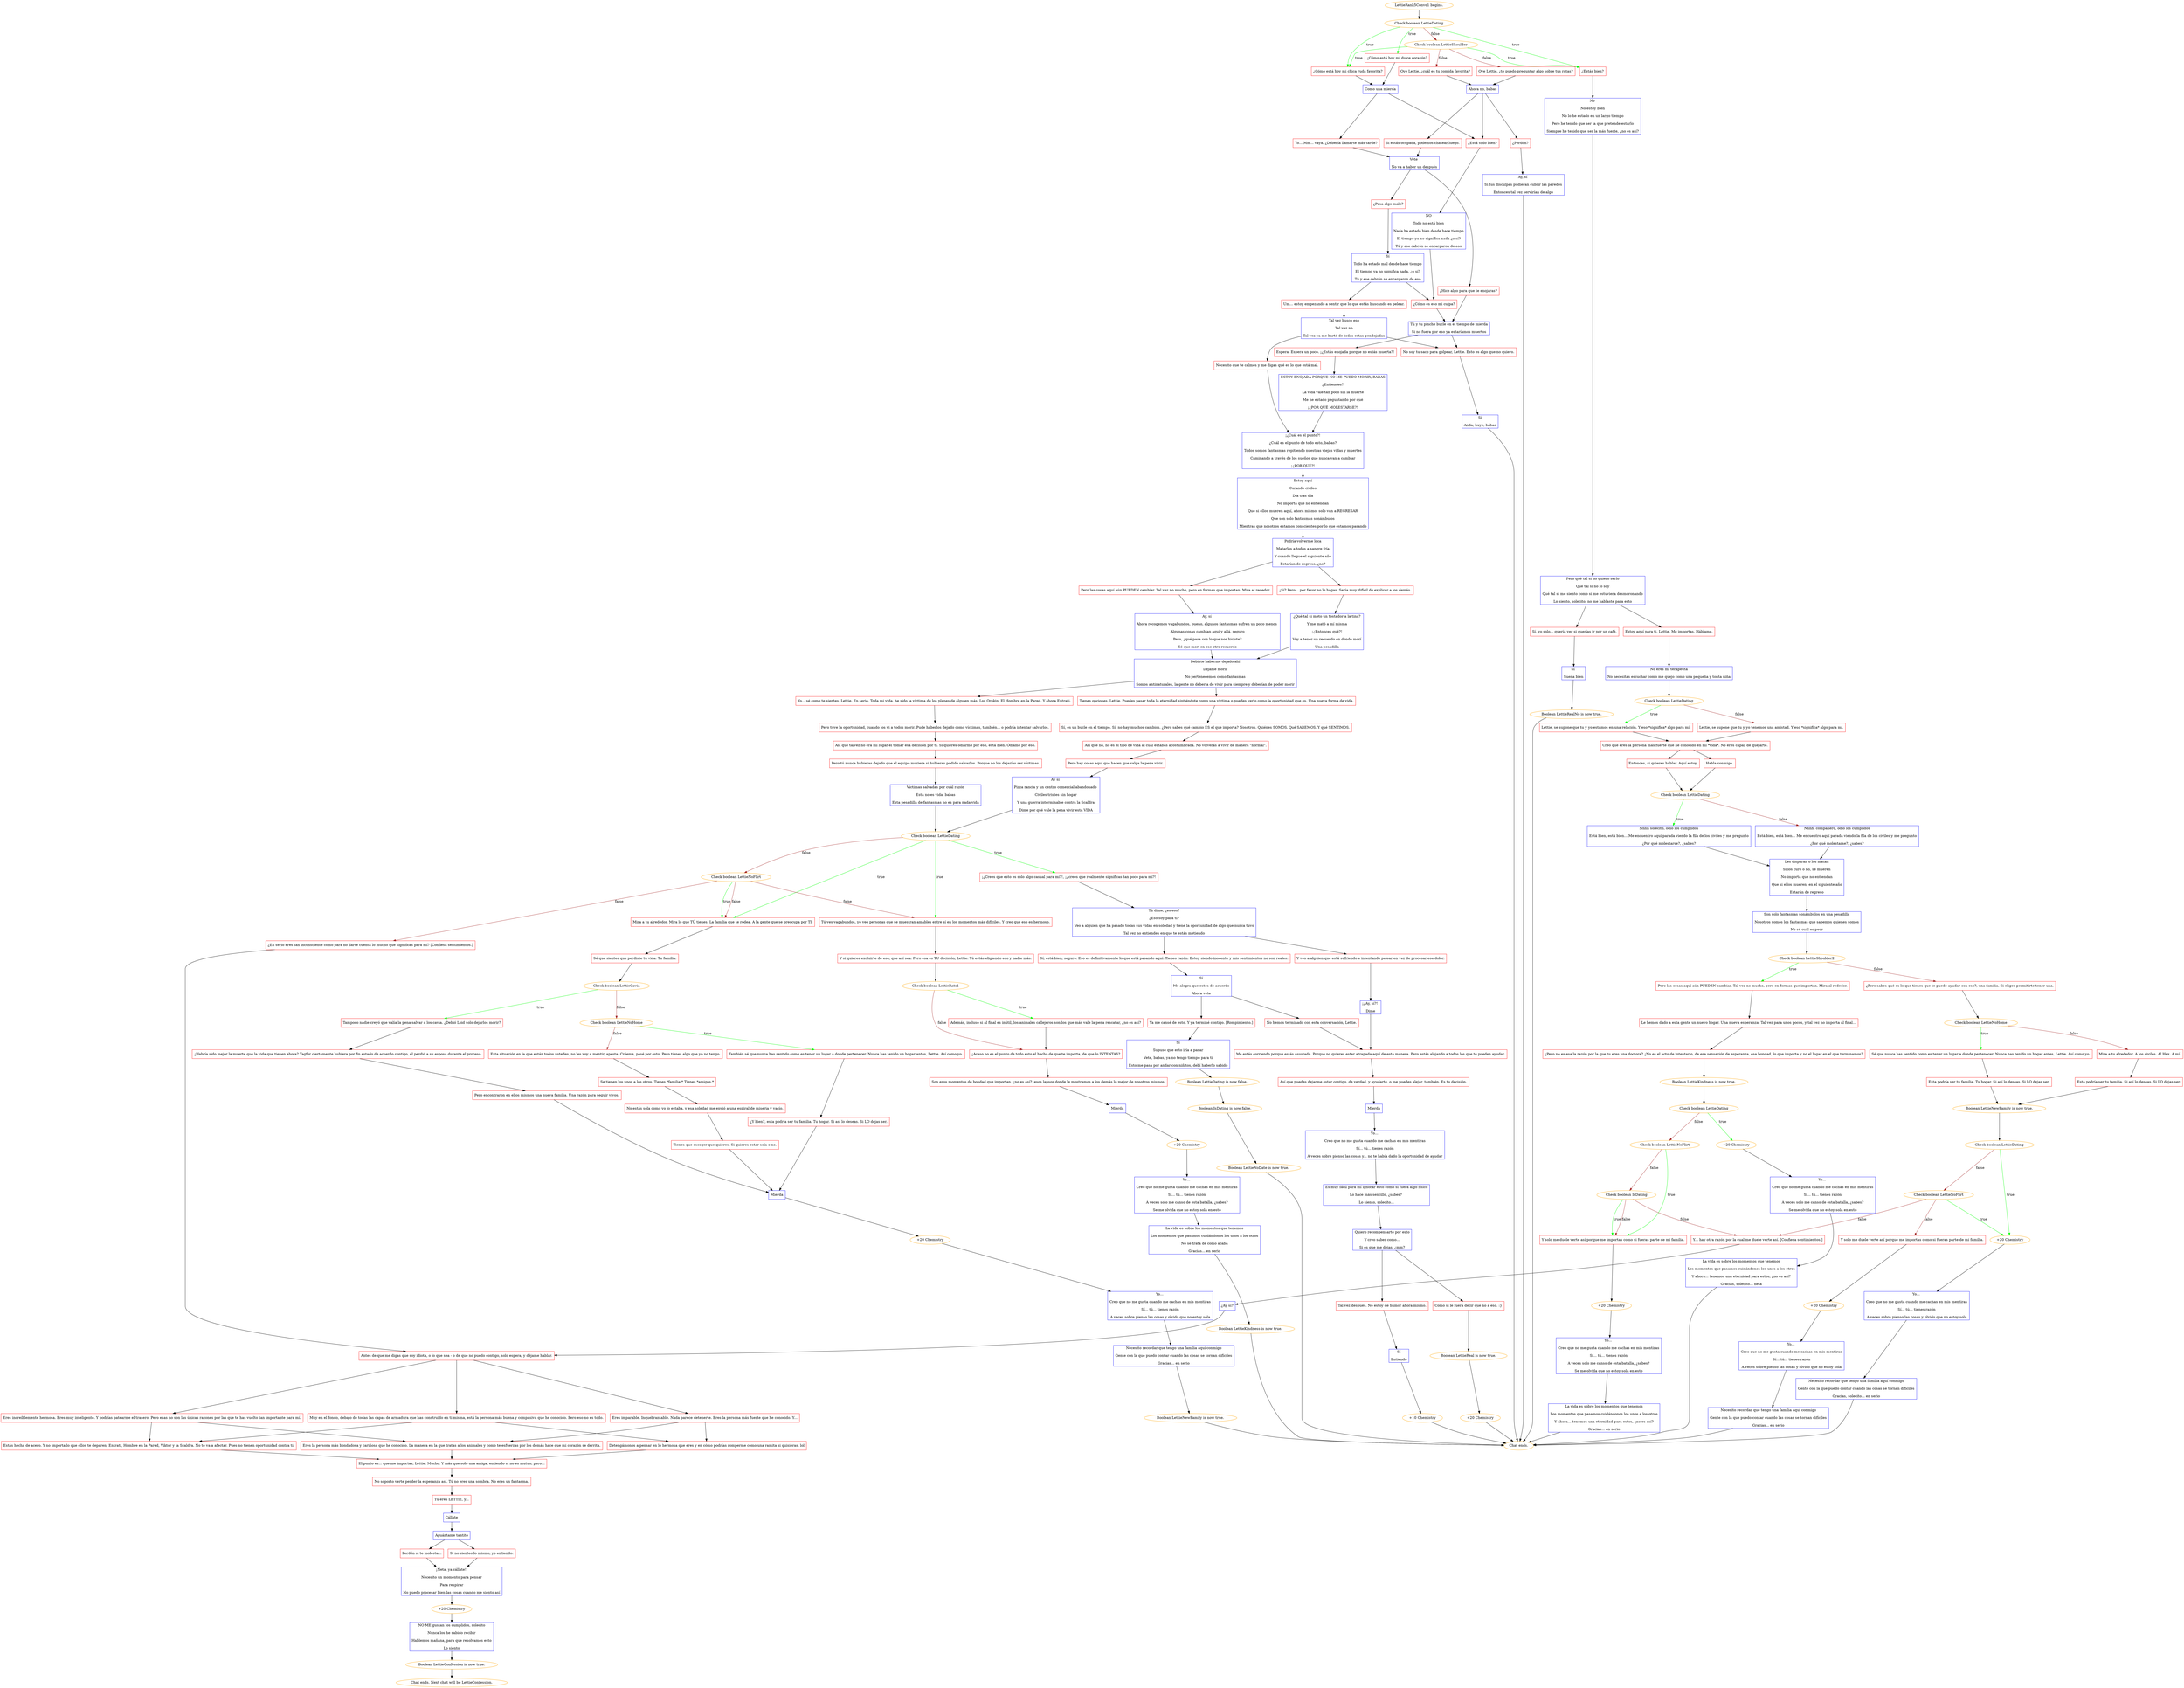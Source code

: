 digraph {
	"LettieRank5Convo1 begins." [color=orange];
		"LettieRank5Convo1 begins." -> j1469346148;
	j1469346148 [label="Check boolean LettieDating",color=orange];
		j1469346148 -> j618866001 [label=true,color=green];
		j1469346148 -> j2268188301 [label=true,color=green];
		j1469346148 -> j3369756440 [label=true,color=green];
		j1469346148 -> j3933229792 [label=false,color=brown];
	j618866001 [label="¿Estás bien?",shape=box,color=red];
		j618866001 -> j755593191;
	j2268188301 [label="¿Cómo está hoy mi dulce corazón?",shape=box,color=red];
		j2268188301 -> j287321199;
	j3369756440 [label="¿Cómo está hoy mi chica ruda favorita?",shape=box,color=red];
		j3369756440 -> j287321199;
	j3933229792 [label="Check boolean LettieShoulder",color=orange];
		j3933229792 -> j618866001 [label=true,color=green];
		j3933229792 -> j3369756440 [label=true,color=green];
		j3933229792 -> j872989841 [label=false,color=brown];
		j3933229792 -> j2835373270 [label=false,color=brown];
	j755593191 [label="No 
No estoy bien
No lo he estado en un largo tiempo
Pero he tenido que ser la que pretende estarlo
Siempre he tenido que ser la más fuerte, ¿no es así?",shape=box,color=blue];
		j755593191 -> j1192063102;
	j287321199 [label="Como una mierda",shape=box,color=blue];
		j287321199 -> j1544081501;
		j287321199 -> j3869028441;
	j872989841 [label="Oye Lettie, ¿te puedo preguntar algo sobre tus ratas?",shape=box,color=red];
		j872989841 -> j1971587673;
	j2835373270 [label="Oye Lettie, ¿cuál es tu comida favorita?",shape=box,color=red];
		j2835373270 -> j1971587673;
	j1192063102 [label="Pero qué tal si no quiero serlo
Qué tal si no lo soy
Qué tal si me siento como si me estuviera desmoronando
Lo siento, solecito, no me hablaste para esto",shape=box,color=blue];
		j1192063102 -> j3463655830;
		j1192063102 -> j1669482305;
	j1544081501 [label="¿Está todo bien?",shape=box,color=red];
		j1544081501 -> j31661228;
	j3869028441 [label="Yo... Mm... vaya. ¿Debería llamarte más tarde?",shape=box,color=red];
		j3869028441 -> j3834744128;
	j1971587673 [label="Ahora no, babas",shape=box,color=blue];
		j1971587673 -> j1544081501;
		j1971587673 -> j900553891;
		j1971587673 -> j904321624;
	j3463655830 [label="Sí, yo solo... quería ver si querías ir por un café.",shape=box,color=red];
		j3463655830 -> j2334854879;
	j1669482305 [label="Estoy aquí para ti, Lettie. Me importas. Háblame.",shape=box,color=red];
		j1669482305 -> j4024789780;
	j31661228 [label="NO
Todo no está bien
Nada ha estado bien desde hace tiempo
El tiempo ya no significa nada ¿o sí?
Tú y ese cabrón se encargaron de eso",shape=box,color=blue];
		j31661228 -> j2613126818;
	j3834744128 [label="Vete 
No va a haber un después",shape=box,color=blue];
		j3834744128 -> j649246033;
		j3834744128 -> j2115993229;
	j900553891 [label="Si estás ocupada, podemos chatear luego.",shape=box,color=red];
		j900553891 -> j3834744128;
	j904321624 [label="¿Perdón?",shape=box,color=red];
		j904321624 -> j3497003822;
	j2334854879 [label="Sí 
Suena bien",shape=box,color=blue];
		j2334854879 -> j1195005912;
	j4024789780 [label="No eres mi terapeuta
No necesitas escuchar como me quejo como una pequeña y tonta niña",shape=box,color=blue];
		j4024789780 -> j3717407868;
	j2613126818 [label="¿Cómo es eso mi culpa?",shape=box,color=red];
		j2613126818 -> j4260212440;
	j649246033 [label="¿Hice algo para que te enojaras?",shape=box,color=red];
		j649246033 -> j4260212440;
	j2115993229 [label="¿Pasa algo malo?",shape=box,color=red];
		j2115993229 -> j3692620238;
	j3497003822 [label="Ay, sí 
Si tus disculpas pudieran cubrir las paredes
Entonces tal vez servirían de algo",shape=box,color=blue];
		j3497003822 -> "Chat ends.";
	j1195005912 [label="Boolean LettieRealNo is now true.",color=orange];
		j1195005912 -> "Chat ends.";
	j3717407868 [label="Check boolean LettieDating",color=orange];
		j3717407868 -> j3259191831 [label=true,color=green];
		j3717407868 -> j3945694727 [label=false,color=brown];
	j4260212440 [label="Tú y tu pinche bucle en el tiempo de mierda
Si no fuera por eso ya estaríamos muertos",shape=box,color=blue];
		j4260212440 -> j1776864235;
		j4260212440 -> j1083745948;
	j3692620238 [label="Sí
Todo ha estado mal desde hace tiempo
El tiempo ya no significa nada, ¿o sí?
Tú y ese cabrón se encargaron de eso",shape=box,color=blue];
		j3692620238 -> j2613126818;
		j3692620238 -> j1508771473;
	"Chat ends." [color=orange];
	j3259191831 [label="Lettie, se supone que tu y yo estamos en una relación. Y eso *significa* algo para mí.",shape=box,color=red];
		j3259191831 -> j3645467573;
	j3945694727 [label="Lettie, se supone que tu y yo tenemos una amistad. Y eso *significa* algo para mí.",shape=box,color=red];
		j3945694727 -> j3645467573;
	j1776864235 [label="Espera. Espera un poco. ¡¿Estás enojada porque no estás muerta?!",shape=box,color=red];
		j1776864235 -> j810756235;
	j1083745948 [label="No soy tu saco para golpear, Lettie. Esto es algo que no quiero.",shape=box,color=red];
		j1083745948 -> j3896078110;
	j1508771473 [label="Um... estoy empezando a sentir que lo que estás buscando es pelear.",shape=box,color=red];
		j1508771473 -> j2064916559;
	j3645467573 [label="Creo que eres la persona más fuerte que he conocido en mi *vida*. No eres capaz de quejarte.",shape=box,color=red];
		j3645467573 -> j2639837316;
		j3645467573 -> j2852549126;
	j810756235 [label="ESTOY ENOJADA PORQUE NO ME PUEDO MORIR, BABAS
¿Entiendes?
La vida vale tan poco sin la muerte
Me he estado peguntando por qué
¡¿POR QUÉ MOLESTARSE?!",shape=box,color=blue];
		j810756235 -> j1681110486;
	j3896078110 [label="Sí
Anda, huye, babas",shape=box,color=blue];
		j3896078110 -> "Chat ends.";
	j2064916559 [label="Tal vez busco eso
Tal vez no
Tal vez ya me harté de todas estas pendejadas",shape=box,color=blue];
		j2064916559 -> j3640913564;
		j2064916559 -> j1083745948;
	j2639837316 [label="Entonces, si quieres hablar. Aquí estoy.",shape=box,color=red];
		j2639837316 -> j2943419579;
	j2852549126 [label="Habla conmigo.",shape=box,color=red];
		j2852549126 -> j2943419579;
	j1681110486 [label="¡¿Cuál es el punto?!
¿Cuál es el punto de todo esto, babas?
Todos somos fantasmas repitiendo nuestras viejas vidas y muertes
Caminando a través de los sueños que nunca van a cambiar
¡¿POR QUÉ?!",shape=box,color=blue];
		j1681110486 -> j2830781341;
	j3640913564 [label="Necesito que te calmes y me digas qué es lo que está mal.",shape=box,color=red];
		j3640913564 -> j1681110486;
	j2943419579 [label="Check boolean LettieDating",color=orange];
		j2943419579 -> j2212335697 [label=true,color=green];
		j2943419579 -> j4049562627 [label=false,color=brown];
	j2830781341 [label="Estoy aquí
Curando civiles
Día tras día
No importa que no entiendan
Que si ellos mueren aquí, ahora mismo, solo van a REGRESAR
Que son solo fantasmas sonámbulos
Mientras que nosotros estamos conscientes por lo que estamos pasando",shape=box,color=blue];
		j2830781341 -> j417023038;
	j2212335697 [label="Nnnh solecito, odio los cumplidos
Está bien, está bien... Me encuentro aquí parada viendo la fila de los civiles y me pregunto
¿Por qué molestarse?, ¿sabes?",shape=box,color=blue];
		j2212335697 -> j3898626850;
	j4049562627 [label="Nnnh, compañero, odio los cumplidos
Está bien, está bien... Me encuentro aquí parada viendo la fila de los civiles y me pregunto
¿Por qué molestarse?, ¿sabes?",shape=box,color=blue];
		j4049562627 -> j3898626850;
	j417023038 [label="Podría volverme loca
Matarlos a todos a sangre fría
Y cuando llegue el siguiente año
Estarían de regreso, ¿no?",shape=box,color=blue];
		j417023038 -> j2319646853;
		j417023038 -> j2862374465;
	j3898626850 [label="Les disparan o los matan
Si los curo o no, se mueren
No importa que no entiendan
Que si ellos mueren, en el siguiente año
Estarán de regreso",shape=box,color=blue];
		j3898626850 -> j271063414;
	j2319646853 [label="¿Sí? Pero... por favor no lo hagas. Sería muy difícil de explicar a los demás.",shape=box,color=red];
		j2319646853 -> j4075252057;
	j2862374465 [label="Pero las cosas aquí aún PUEDEN cambiar. Tal vez no mucho, pero en formas que importan. Mira al rededor.",shape=box,color=red];
		j2862374465 -> j1119738953;
	j271063414 [label="Son solo fantasmas sonámbulos en una pesadilla
Nosotros somos los fantasmas que sabemos quienes somos
No sé cuál es peor",shape=box,color=blue];
		j271063414 -> j3958753546;
	j4075252057 [label="¿Qué tal si meto un tostador a la tina?
Y me mató a mí misma
¡¿Entonces qué?!
Voy a tener un recuerdo en donde morí
Una pesadilla",shape=box,color=blue];
		j4075252057 -> j223866034;
	j1119738953 [label="Ay, sí 
Ahora recogemos vagabundos, bueno, algunos fantasmas sufren un poco menos 
Algunas cosas cambian aquí y allá, seguro
Pero, ¿qué pasa con lo que nos hiciste?
Sé que morí en ese otro recuerdo",shape=box,color=blue];
		j1119738953 -> j223866034;
	j3958753546 [label="Check boolean LettieShoulder2",color=orange];
		j3958753546 -> j2115381748 [label=true,color=green];
		j3958753546 -> j3008564182 [label=false,color=brown];
	j223866034 [label="Debiste haberme dejado ahí
Dejame morir
No pertenecemos como fantasmas
Somos antinaturales, la gente no debería de vivir para siempre y deberían de poder morir",shape=box,color=blue];
		j223866034 -> j4066203576;
		j223866034 -> j2240608370;
	j2115381748 [label="Pero las cosas aquí aún PUEDEN cambiar. Tal vez no mucho, pero en formas que importan. Mira al rededor.",shape=box,color=red];
		j2115381748 -> j1754790345;
	j3008564182 [label="¿Pero sabes qué es lo que tienes que te puede ayudar con eso?, una familia. Si eliges permitirte tener una.",shape=box,color=red];
		j3008564182 -> j2837183612;
	j4066203576 [label="Yo... sé como te sientes, Lettie. En serio. Toda mi vida, he sido la víctima de los planes de alguien más. Los Orokin. El Hombre en la Pared. Y ahora Entrati.",shape=box,color=red];
		j4066203576 -> j1235298046;
	j2240608370 [label="Tienes opciones, Lettie. Puedes pasar toda la eternidad sintiéndote como una víctima o puedes verlo como la oportunidad que es. Una nueva forma de vida.",shape=box,color=red];
		j2240608370 -> j3850870450;
	j1754790345 [label="Le hemos dado a esta gente un nuevo hogar. Una nueva esperanza. Tal vez para unos pocos, y tal vez no importa al final...",shape=box,color=red];
		j1754790345 -> j2854164330;
	j2837183612 [label="Check boolean LettieNoHome",color=orange];
		j2837183612 -> j2511562708 [label=true,color=green];
		j2837183612 -> j2875959350 [label=false,color=brown];
	j1235298046 [label="Pero tuve la oportunidad, cuando los vi a todos morir. Pude haberlos dejado como víctimas, también... o podría intentar salvarlos.",shape=box,color=red];
		j1235298046 -> j1366271786;
	j3850870450 [label="Sí, es un bucle en el tiempo. Sí, no hay muchos cambios. ¿Pero sabes qué cambio ES el que importa? Nosotros. Quiénes SOMOS. Qué SABEMOS. Y qué SENTIMOS.",shape=box,color=red];
		j3850870450 -> j1742181832;
	j2854164330 [label="¿Pero no es esa la razón por la que tu eres una doctora? ¿No es el acto de intentarlo, de esa sensación de esperanza, esa bondad, lo que importa y no el lugar en el que terminamos?",shape=box,color=red];
		j2854164330 -> j687322874;
	j2511562708 [label="Sé que nunca has sentido como es tener un lugar a donde pertenecer. Nunca has tenido un hogar antes, Lettie. Así como yo.",shape=box,color=red];
		j2511562708 -> j3040121185;
	j2875959350 [label="Mira a tu alrededor. A los civiles. Al Hex. A mí.",shape=box,color=red];
		j2875959350 -> j144970224;
	j1366271786 [label="Así que talvez no era mi lugar el tomar esa decisión por ti. Si quieres odiarme por eso, está bien. Ódiame por eso.",shape=box,color=red];
		j1366271786 -> j808427989;
	j1742181832 [label="Así que no, no es el tipo de vida al cual estabas acostumbrada. No volverás a vivir de manera \"normal\".",shape=box,color=red];
		j1742181832 -> j2489297553;
	j687322874 [label="Boolean LettieKindness is now true.",color=orange];
		j687322874 -> j3679117757;
	j3040121185 [label="Esta podría ser tu familia. Tu hogar. Si así lo deseas. Si LO dejas ser.",shape=box,color=red];
		j3040121185 -> j672275895;
	j144970224 [label="Esta podría ser tu familia. Si así lo deseas. Si LO dejas ser.",shape=box,color=red];
		j144970224 -> j672275895;
	j808427989 [label="Pero tú nunca hubieras dejado que el equipo muriera si hubieras podido salvarlos. Porque no los dejarías ser víctimas.",shape=box,color=red];
		j808427989 -> j2910577880;
	j2489297553 [label="Pero hay cosas aquí que hacen que valga la pena vivir.",shape=box,color=red];
		j2489297553 -> j225820439;
	j3679117757 [label="Check boolean LettieDating",color=orange];
		j3679117757 -> j745549099 [label=true,color=green];
		j3679117757 -> j4054493583 [label=false,color=brown];
	j672275895 [label="Boolean LettieNewFamily is now true.",color=orange];
		j672275895 -> j3188996890;
	j2910577880 [label="Víctimas salvadas por cuál razón
Esta no es vida, babas
Esta pesadilla de fantasmas no es para nada vida",shape=box,color=blue];
		j2910577880 -> j3120021396;
	j225820439 [label="Ay sí 
Pizza rancia y un centro comercial abandonado 
Civiles tristes sin hogar
Y una guerra interminable contra la Scaldra
Dime por qué vale la pena vivir esta VIDA",shape=box,color=blue];
		j225820439 -> j3120021396;
	j745549099 [label="+20 Chemistry",color=orange];
		j745549099 -> j1715617223;
	j4054493583 [label="Check boolean LettieNoFlirt",color=orange];
		j4054493583 -> j4081428685 [label=true,color=green];
		j4054493583 -> j2101007801 [label=false,color=brown];
	j3188996890 [label="Check boolean LettieDating",color=orange];
		j3188996890 -> j3840051503 [label=true,color=green];
		j3188996890 -> j1744086563 [label=false,color=brown];
	j3120021396 [label="Check boolean LettieDating",color=orange];
		j3120021396 -> j3162556567 [label=true,color=green];
		j3120021396 -> j2696069835 [label=true,color=green];
		j3120021396 -> j1382071413 [label=true,color=green];
		j3120021396 -> j968646835 [label=false,color=brown];
	j1715617223 [label="Yo... 
Creo que no me gusta cuando me cachas en mis mentiras
Sí... tú... tienes razón
A veces solo me canso de esta batalla, ¿sabes?
Se me olvida que no estoy sola en esto",shape=box,color=blue];
		j1715617223 -> j192100119;
	j4081428685 [label="Y solo me duele verte así porque me importas como si fueras parte de mi familia.",shape=box,color=red];
		j4081428685 -> j2074347846;
	j2101007801 [label="Check boolean IsDating",color=orange];
		j2101007801 -> j4081428685 [label=true,color=green];
		j2101007801 -> j4081428685 [label=false,color=brown];
		j2101007801 -> j975982312 [label=false,color=brown];
	j3840051503 [label="+20 Chemistry",color=orange];
		j3840051503 -> j366440056;
	j1744086563 [label="Check boolean LettieNoFlirt",color=orange];
		j1744086563 -> j3840051503 [label=true,color=green];
		j1744086563 -> j1461721754 [label=false,color=brown];
		j1744086563 -> j975982312 [label=false,color=brown];
	j3162556567 [label="¡¿Crees que esto es solo algo casual para mí?!, ¡¿crees que realmente significas tan poco para mí?!",shape=box,color=red];
		j3162556567 -> j3466354137;
	j2696069835 [label="Mira a tu alrededor. Mira lo que TÚ tienes. La familia que te rodea. A la gente que se preocupa por TI.",shape=box,color=red];
		j2696069835 -> j1054784516;
	j1382071413 [label="Tú ves vagabundos, yo veo personas que se muestran amables entre sí en los momentos más difíciles. Y creo que eso es hermoso.",shape=box,color=red];
		j1382071413 -> j626577302;
	j968646835 [label="Check boolean LettieNoFlirt",color=orange];
		j968646835 -> j2696069835 [label=true,color=green];
		j968646835 -> j2696069835 [label=false,color=brown];
		j968646835 -> j1382071413 [label=false,color=brown];
		j968646835 -> j1049617932 [label=false,color=brown];
	j192100119 [label="La vida es sobre los momentos que tenemos
Los momentos que pasamos cuidándonos los unos a los otros
Y ahora... tenemos una eternidad para estos, ¿no es así?
Gracias, solecito... neta",shape=box,color=blue];
		j192100119 -> "Chat ends.";
	j2074347846 [label="+20 Chemistry",color=orange];
		j2074347846 -> j698717457;
	j975982312 [label="Y... hay otra razón por la cual me duele verte así. [Confiesa sentimientos.]",shape=box,color=red];
		j975982312 -> j2446983430;
	j366440056 [label="Yo... 
Creo que no me gusta cuando me cachas en mis mentiras
Sí... tú... tienes razón
A veces sobre pienso las cosas y olvido que no estoy sola",shape=box,color=blue];
		j366440056 -> j4065569918;
	j1461721754 [label="Y solo me duele verte así porque me importas como si fueras parte de mi familia.",shape=box,color=red];
		j1461721754 -> j3901644184;
	j3466354137 [label="Tú dime, ¿es eso?
¿Eso soy para ti?
Veo a alguien que ha pasado todas sus vidas en soledad y tiene la oportunidad de algo que nunca tuvo
Tal vez no entiendes en que te estás metiendo",shape=box,color=blue];
		j3466354137 -> j1457151629;
		j3466354137 -> j2437080063;
	j1054784516 [label="Sé que sientes que perdiste tu vida. Tu familia.",shape=box,color=red];
		j1054784516 -> j2017082177;
	j626577302 [label="Y si quieres excluirte de eso, que así sea. Pero esa es TU decisión, Lettie. Tú estás eligiendo eso y nadie más.",shape=box,color=red];
		j626577302 -> j3313996384;
	j1049617932 [label="¿En serio eres tan inconsciente como para no darte cuenta lo mucho que significas para mí? [Confiesa sentimientos.]",shape=box,color=red];
		j1049617932 -> j3812442105;
	j698717457 [label="Yo... 
Creo que no me gusta cuando me cachas en mis mentiras
Sí... tú... tienes razón
A veces solo me canso de esta batalla, ¿sabes?
Se me olvida que no estoy sola en esto",shape=box,color=blue];
		j698717457 -> j4260296374;
	j2446983430 [label="¿Ay sí?",shape=box,color=blue];
		j2446983430 -> j3812442105;
	j4065569918 [label="Necesito recordar que tengo una familia aquí conmigo
Gente con la que puedo contar cuando las cosas se tornan difíciles
Gracias, solecito... en serio",shape=box,color=blue];
		j4065569918 -> "Chat ends.";
	j3901644184 [label="+20 Chemistry",color=orange];
		j3901644184 -> j1452935507;
	j1457151629 [label="Sí, está bien, seguro. Eso es definitivamente lo que está pasando aquí. Tienes razón. Estoy siendo inocente y mis sentimientos no son reales.",shape=box,color=red];
		j1457151629 -> j3765222948;
	j2437080063 [label="Y veo a alguien que está sufriendo e intentando pelear en vez de procesar ese dolor.",shape=box,color=red];
		j2437080063 -> j2625534155;
	j2017082177 [label="Check boolean LettieCavia",color=orange];
		j2017082177 -> j2196130311 [label=true,color=green];
		j2017082177 -> j1316773623 [label=false,color=brown];
	j3313996384 [label="Check boolean LettieRats1",color=orange];
		j3313996384 -> j1208225811 [label=true,color=green];
		j3313996384 -> j2492676966 [label=false,color=brown];
	j3812442105 [label="Antes de que me digas que soy idiota, o lo que sea - o de que no puedo contigo, solo espera, y déjame hablar.",shape=box,color=red];
		j3812442105 -> j2951884887;
		j3812442105 -> j1005545780;
		j3812442105 -> j4147035053;
	j4260296374 [label="La vida es sobre los momentos que tenemos
Los momentos que pasamos cuidándonos los unos a los otros
Y ahora... tenemos una eternidad para estos, ¿no es así?
Gracias... en serio",shape=box,color=blue];
		j4260296374 -> "Chat ends.";
	j1452935507 [label="Yo... 
Creo que no me gusta cuando me cachas en mis mentiras
Sí... tú... tienes razón
A veces sobre pienso las cosas y olvido que no estoy sola",shape=box,color=blue];
		j1452935507 -> j3247377129;
	j3765222948 [label="Sí
Me alegra que estés de acuerdo
Ahora vete",shape=box,color=blue];
		j3765222948 -> j2630562297;
		j3765222948 -> j2514399141;
	j2625534155 [label="¡¿Ay, sí?! 
Dime",shape=box,color=blue];
		j2625534155 -> j3866619377;
	j2196130311 [label="Tampoco nadie creyó que valía la pena salvar a los cavia. ¿Debió Loid solo dejarlos morir?",shape=box,color=red];
		j2196130311 -> j3714733768;
	j1316773623 [label="Check boolean LettieNoHome",color=orange];
		j1316773623 -> j927052542 [label=true,color=green];
		j1316773623 -> j1882566718 [label=false,color=brown];
	j1208225811 [label="Además, incluso si al final es inútil, los animales callejeros son los que más vale la pena rescatar, ¿no es así?",shape=box,color=red];
		j1208225811 -> j2492676966;
	j2492676966 [label="¿Acaso no es el punto de todo esto el hecho de que te importa, de que lo INTENTAS?",shape=box,color=red];
		j2492676966 -> j3075386962;
	j2951884887 [label="Eres increíblemente hermosa. Eres muy inteligente. Y podrías patearme el trasero. Pero esas no son las únicas razones por las que te has vuelto tan importante para mí.",shape=box,color=red];
		j2951884887 -> j638476878;
		j2951884887 -> j1641204272;
	j1005545780 [label="Muy en el fondo, debajo de todas las capas de armadura que has construido en ti misma, está la persona más buena y compasiva que he conocido. Pero eso no es todo.",shape=box,color=red];
		j1005545780 -> j1439549672;
		j1005545780 -> j1641204272;
	j4147035053 [label="Eres imparable. Inquebrantable. Nada parece detenerte. Eres la persona más fuerte que he conocido. Y...",shape=box,color=red];
		j4147035053 -> j1439549672;
		j4147035053 -> j638476878;
	j3247377129 [label="Necesito recordar que tengo una familia aquí conmigo
Gente con la que puedo contar cuando las cosas se tornan difíciles
Gracias... en serio",shape=box,color=blue];
		j3247377129 -> "Chat ends.";
	j2630562297 [label="No hemos terminado con esta conversación, Lettie.",shape=box,color=red];
		j2630562297 -> j3866619377;
	j2514399141 [label="Ya me cansé de esto. Y ya terminé contigo. [Rompimiento.]",shape=box,color=red];
		j2514399141 -> j2731247634;
	j3866619377 [label="Me estás corriendo porque estás asustada. Porque no quieres estar atrapada aquí de esta manera. Pero estás alejando a todos los que te pueden ayudar.",shape=box,color=red];
		j3866619377 -> j2577574999;
	j3714733768 [label="¿Habría sido mejor la muerte que la vida que tienen ahora? Tagfer ciertamente hubiera por fin estado de acuerdo contigo, él perdió a su esposa durante el proceso.",shape=box,color=red];
		j3714733768 -> j2070791549;
	j927052542 [label="También sé que nunca has sentido como es tener un lugar a donde pertenecer. Nunca has tenido un hogar antes, Lettie. Así como yo.",shape=box,color=red];
		j927052542 -> j268497336;
	j1882566718 [label="Esta situación en la que están todos ustedes, no les voy a mentir, apesta. Créeme, pasé por esto. Pero tienes algo que yo no tengo.",shape=box,color=red];
		j1882566718 -> j1729333733;
	j3075386962 [label="Son esos momentos de bondad que importan, ¿no es así?, esos lapsos donde le mostramos a los demás lo mejor de nosotros mismos.",shape=box,color=red];
		j3075386962 -> j1247746536;
	j638476878 [label="Eres la persona más bondadosa y cariñosa que he conocido. La manera en la que tratas a los animales y como te esfuerzas por los demás hace que mi corazón se derrita.",shape=box,color=red];
		j638476878 -> j1134500732;
	j1641204272 [label="Estás hecha de acero. Y no importa lo que ellos te deparen; Entrati, Hombre en la Pared, Viktor y la Scaldra. No te va a afectar. Pues no tienen oportunidad contra ti.",shape=box,color=red];
		j1641204272 -> j1134500732;
	j1439549672 [label="Detengámonos a pensar en lo hermosa que eres y en cómo podrías romperme como una ramita si quisieras. lol",shape=box,color=red];
		j1439549672 -> j1134500732;
	j2731247634 [label="Sí
Supuse que esto iría a pasar
Vete, babas, ya no tengo tiempo para ti
Esto me pasa por andar con niñitos, debí haberlo sabido",shape=box,color=blue];
		j2731247634 -> j2548450594;
	j2577574999 [label="Así que puedes dejarme estar contigo, de verdad, y ayudarte, o me puedes alejar, también. Es tu decisión.",shape=box,color=red];
		j2577574999 -> j3459064079;
	j2070791549 [label="Pero encontraron en ellos mismos una nueva familia. Una razón para seguir vivos.",shape=box,color=red];
		j2070791549 -> j2441025449;
	j268497336 [label="¿Y bien?, esta podría ser tu familia. Tu hogar. Si así lo deseas. Si LO dejas ser.",shape=box,color=red];
		j268497336 -> j2441025449;
	j1729333733 [label="Se tienen los unos a los otros. Tienes *familia.* Tienes *amigos.*",shape=box,color=red];
		j1729333733 -> j2445456532;
	j1247746536 [label="Mierda",shape=box,color=blue];
		j1247746536 -> j247901837;
	j1134500732 [label="El punto es... que me importas, Lettie. Mucho. Y más que solo una amiga, entiendo si no es mutuo, pero...",shape=box,color=red];
		j1134500732 -> j901572289;
	j2548450594 [label="Boolean LettieDating is now false.",color=orange];
		j2548450594 -> j4086907321;
	j3459064079 [label="Mierda",shape=box,color=blue];
		j3459064079 -> j193525405;
	j2441025449 [label="Mierda",shape=box,color=blue];
		j2441025449 -> j2210276907;
	j2445456532 [label="No estás sola como yo lo estaba, y esa soledad me envió a una espiral de miseria y vacío.",shape=box,color=red];
		j2445456532 -> j219468348;
	j247901837 [label="+20 Chemistry",color=orange];
		j247901837 -> j905497800;
	j901572289 [label="No soporto verte perder la esperanza así. Tú no eres una sombra. No eres un fantasma.",shape=box,color=red];
		j901572289 -> j2163717570;
	j4086907321 [label="Boolean IsDating is now false.",color=orange];
		j4086907321 -> j2703113057;
	j193525405 [label="Yo... 
Creo que no me gusta cuando me cachas en mis mentiras
Sí... tú... tienes razón
A veces sobre pienso las cosas y... no te había dado la oportunidad de ayudar",shape=box,color=blue];
		j193525405 -> j3740787257;
	j2210276907 [label="+20 Chemistry",color=orange];
		j2210276907 -> j3056285327;
	j219468348 [label="Tienes que escoger que quieres. Si quieres estar sola o no.",shape=box,color=red];
		j219468348 -> j2441025449;
	j905497800 [label="Yo... 
Creo que no me gusta cuando me cachas en mis mentiras
Sí... tú... tienes razón
A veces solo me canso de esta batalla, ¿sabes?
Se me olvida que no estoy sola en esto",shape=box,color=blue];
		j905497800 -> j4177128993;
	j2163717570 [label="Tú eres LETTIE, y...",shape=box,color=red];
		j2163717570 -> j26837780;
	j2703113057 [label="Boolean LettieNoDate is now true.",color=orange];
		j2703113057 -> "Chat ends.";
	j3740787257 [label="Es muy fácil para mí ignorar esto como si fuera algo físico
Lo hace más sencillo, ¿sabes? 
Lo siento, solecito...",shape=box,color=blue];
		j3740787257 -> j4084417275;
	j3056285327 [label="Yo... 
Creo que no me gusta cuando me cachas en mis mentiras
Sí... tú... tienes razón
A veces sobre pienso las cosas y olvido que no estoy sola",shape=box,color=blue];
		j3056285327 -> j1224676361;
	j4177128993 [label="La vida es sobre los momentos que tenemos
Los momentos que pasamos cuidándonos los unos a los otros
No se trata de como acaba
Gracias... en serio",shape=box,color=blue];
		j4177128993 -> j3208138621;
	j26837780 [label="Cállate",shape=box,color=blue];
		j26837780 -> j1081959714;
	j4084417275 [label="Quiero recompensarte por esto
Y creo saber como...
Si es que me dejas, ¿mm?",shape=box,color=blue];
		j4084417275 -> j2852894904;
		j4084417275 -> j3082546618;
	j1224676361 [label="Necesito recordar que tengo una familia aquí conmigo
Gente con la que puedo contar cuando las cosas se tornan difíciles
Gracias... en serio",shape=box,color=blue];
		j1224676361 -> j3419229027;
	j3208138621 [label="Boolean LettieKindness is now true.",color=orange];
		j3208138621 -> "Chat ends.";
	j1081959714 [label="Aguántame tantito",shape=box,color=blue];
		j1081959714 -> j3534515020;
		j1081959714 -> j3733872978;
	j2852894904 [label="Tal vez después. No estoy de humor ahora mismo.",shape=box,color=red];
		j2852894904 -> j289757841;
	j3082546618 [label="Como si le fuera decir que no a eso. :}",shape=box,color=red];
		j3082546618 -> j1185532220;
	j3419229027 [label="Boolean LettieNewFamily is now true.",color=orange];
		j3419229027 -> "Chat ends.";
	j3534515020 [label="Perdón si te molesta...",shape=box,color=red];
		j3534515020 -> j212547365;
	j3733872978 [label="Si no sientes lo mismo, yo entiendo.",shape=box,color=red];
		j3733872978 -> j212547365;
	j289757841 [label="Sí
Entiendo",shape=box,color=blue];
		j289757841 -> j1933300832;
	j1185532220 [label="Boolean LettieReal is now true.",color=orange];
		j1185532220 -> j367054140;
	j212547365 [label="¡Neta, ya cállate! 
Necesito un momento para pensar
Para respirar
No puedo procesar bien las cosas cuando me siento así",shape=box,color=blue];
		j212547365 -> j3671248809;
	j1933300832 [label="+10 Chemistry",color=orange];
		j1933300832 -> "Chat ends.";
	j367054140 [label="+20 Chemistry",color=orange];
		j367054140 -> "Chat ends.";
	j3671248809 [label="+20 Chemistry",color=orange];
		j3671248809 -> j2148587031;
	j2148587031 [label="NO ME gustan los cumplidos, solecito
Nunca los he sabido recibir
Hablemos mañana, para que resolvamos esto
Lo siento",shape=box,color=blue];
		j2148587031 -> j2564553015;
	j2564553015 [label="Boolean LettieConfession is now true.",color=orange];
		j2564553015 -> "Chat ends. Next chat will be LettieConfession.";
	"Chat ends. Next chat will be LettieConfession." [color=orange];
}